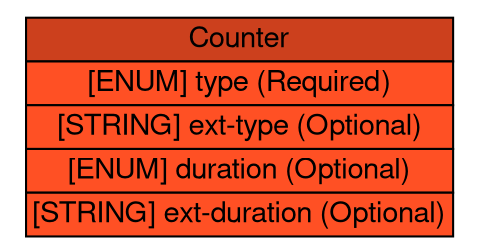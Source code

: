 digraph Counter {
	graph [bb="0,0,219,113",
		rankdir=LR
	];
	node [label="\N"];
	Counter	 [height=1.5694,
		label=<<table BORDER="0" CELLBORDER="1" CELLSPACING="0"> <tr> <td BGCOLOR="#cc401d" HREF="#" TITLE="The Counter class summarize multiple occurrences of some event, or conveys counts or rates on various features (e.g., packets, sessions, events). "><FONT FACE="Nimbus Sans L">Counter</FONT></td> </tr>" %<tr><td BGCOLOR="#FF5024"  HREF="#" TITLE="Specifies the units of the element content."><FONT FACE="Nimbus Sans L">[ENUM] type (Required)</FONT></td></tr>%<tr><td BGCOLOR="#FF5024"  HREF="#" TITLE="A means by which to extend the type attribute. See Section 5.1."><FONT FACE="Nimbus Sans L">[STRING] ext-type (Optional)</FONT></td></tr>%<tr><td BGCOLOR="#FF5024"  HREF="#" TITLE="If present, the Counter class represents a rate rather than a count over the entire event.  In that case, this attribute specifies the denominator of the rate (where the type attribute specified the nominator).  The possible values of this attribute are defined in Section 3.10.2"><FONT FACE="Nimbus Sans L">[ENUM] duration (Optional)</FONT></td></tr>%<tr><td BGCOLOR="#FF5024"  HREF="#" TITLE="A means by which to extend the duration attribute.  See Section 5.1."><FONT FACE="Nimbus Sans L">[STRING] ext-duration (Optional)</FONT></td></tr>%</table>>,
		pos="109.5,56.5",
		shape=plaintext,
		width=3.0417];
}
